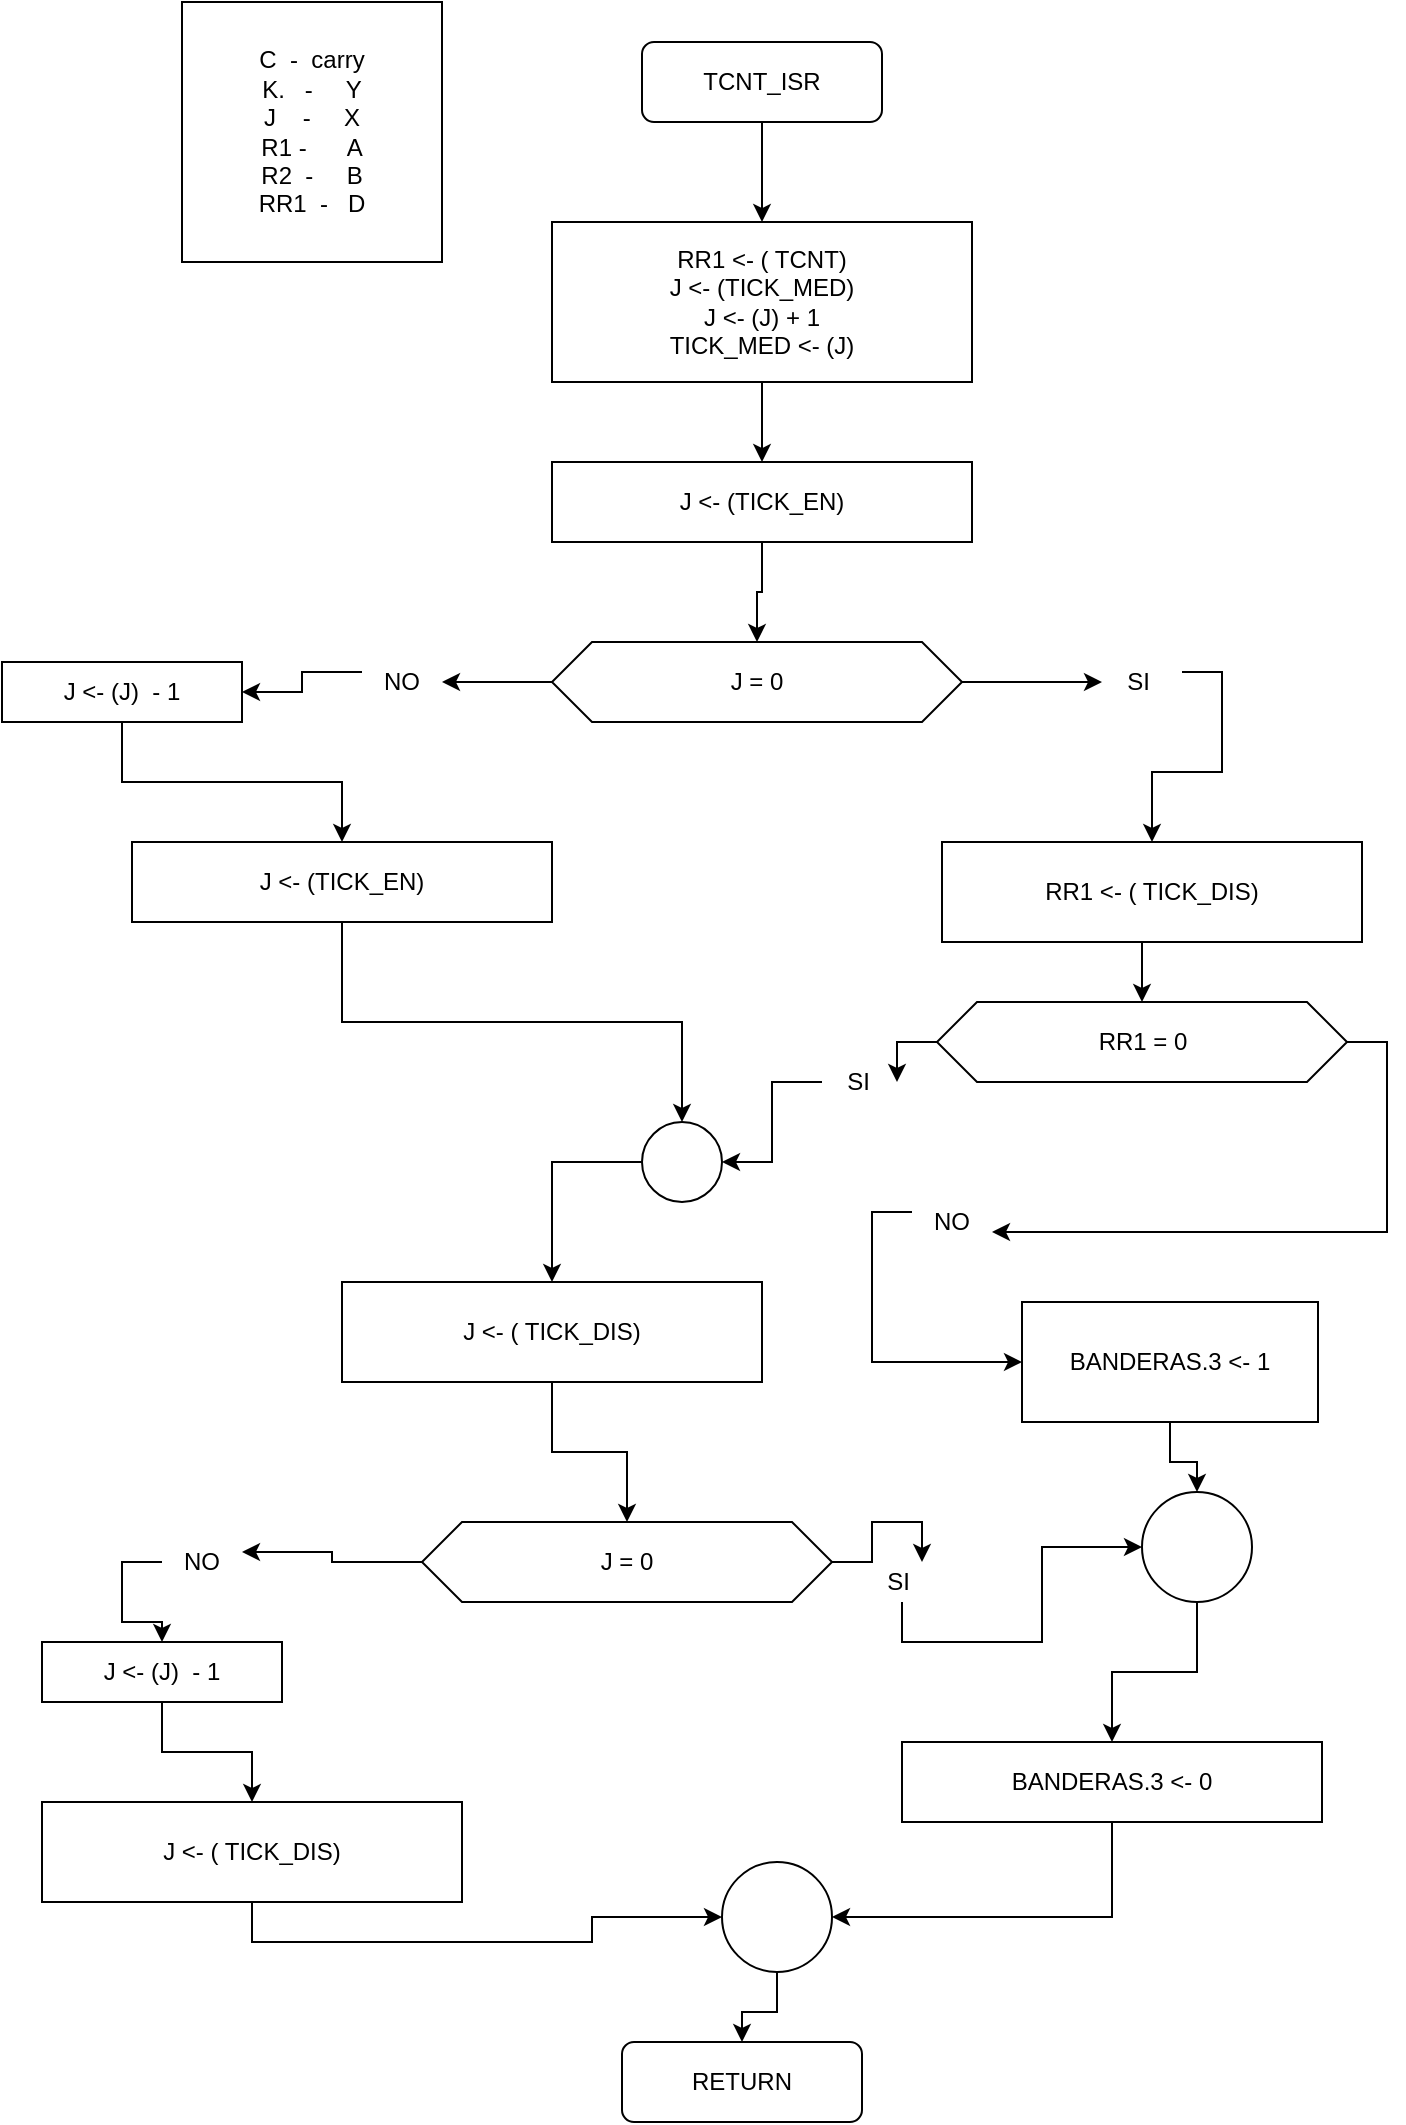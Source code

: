 <mxfile version="14.4.3" type="device"><diagram id="_kHaasV1cIDMXfcsqagU" name="Page-1"><mxGraphModel dx="685" dy="785" grid="1" gridSize="10" guides="1" tooltips="1" connect="1" arrows="1" fold="1" page="1" pageScale="1" pageWidth="850" pageHeight="1100" math="0" shadow="0"><root><mxCell id="0"/><mxCell id="1" parent="0"/><mxCell id="TFeJ27nNeXVMJ2tWMl8k-5" style="edgeStyle=orthogonalEdgeStyle;rounded=0;orthogonalLoop=1;jettySize=auto;html=1;exitX=0.5;exitY=1;exitDx=0;exitDy=0;" parent="1" source="TFeJ27nNeXVMJ2tWMl8k-1" target="TFeJ27nNeXVMJ2tWMl8k-4" edge="1"><mxGeometry relative="1" as="geometry"/></mxCell><mxCell id="TFeJ27nNeXVMJ2tWMl8k-1" value="TCNT_ISR" style="rounded=1;whiteSpace=wrap;html=1;" parent="1" vertex="1"><mxGeometry x="380" y="60" width="120" height="40" as="geometry"/></mxCell><mxCell id="TFeJ27nNeXVMJ2tWMl8k-3" value="C &amp;nbsp;- &amp;nbsp;carry&lt;br&gt;K. &amp;nbsp; - &amp;nbsp; &amp;nbsp; Y&lt;br&gt;J &amp;nbsp; &amp;nbsp;- &amp;nbsp; &amp;nbsp; X&lt;br&gt;R1 - &amp;nbsp; &amp;nbsp; &amp;nbsp;A&lt;br&gt;R2 &amp;nbsp;- &amp;nbsp; &amp;nbsp; B&lt;br&gt;RR1 &amp;nbsp;- &amp;nbsp; D" style="whiteSpace=wrap;html=1;aspect=fixed;" parent="1" vertex="1"><mxGeometry x="150" y="40" width="130" height="130" as="geometry"/></mxCell><mxCell id="TFeJ27nNeXVMJ2tWMl8k-7" style="edgeStyle=orthogonalEdgeStyle;rounded=0;orthogonalLoop=1;jettySize=auto;html=1;exitX=0.5;exitY=1;exitDx=0;exitDy=0;" parent="1" source="TFeJ27nNeXVMJ2tWMl8k-4" target="TFeJ27nNeXVMJ2tWMl8k-6" edge="1"><mxGeometry relative="1" as="geometry"/></mxCell><mxCell id="TFeJ27nNeXVMJ2tWMl8k-4" value="RR1 &amp;lt;- ( TCNT)&lt;br&gt;J &amp;lt;- (TICK_MED)&lt;br&gt;J &amp;lt;- (J) + 1&lt;br&gt;TICK_MED &amp;lt;- (J)" style="rounded=0;whiteSpace=wrap;html=1;" parent="1" vertex="1"><mxGeometry x="335" y="150" width="210" height="80" as="geometry"/></mxCell><mxCell id="TFeJ27nNeXVMJ2tWMl8k-10" style="edgeStyle=orthogonalEdgeStyle;rounded=0;orthogonalLoop=1;jettySize=auto;html=1;exitX=0.5;exitY=1;exitDx=0;exitDy=0;entryX=0.5;entryY=0;entryDx=0;entryDy=0;" parent="1" source="TFeJ27nNeXVMJ2tWMl8k-6" target="TFeJ27nNeXVMJ2tWMl8k-8" edge="1"><mxGeometry relative="1" as="geometry"/></mxCell><mxCell id="TFeJ27nNeXVMJ2tWMl8k-6" value="J &amp;lt;- (TICK_EN)&lt;br&gt;" style="rounded=0;whiteSpace=wrap;html=1;" parent="1" vertex="1"><mxGeometry x="335" y="270" width="210" height="40" as="geometry"/></mxCell><mxCell id="TFeJ27nNeXVMJ2tWMl8k-15" style="edgeStyle=orthogonalEdgeStyle;rounded=0;orthogonalLoop=1;jettySize=auto;html=1;exitX=1;exitY=0.5;exitDx=0;exitDy=0;entryX=0;entryY=0.5;entryDx=0;entryDy=0;" parent="1" source="TFeJ27nNeXVMJ2tWMl8k-8" target="TFeJ27nNeXVMJ2tWMl8k-12" edge="1"><mxGeometry relative="1" as="geometry"/></mxCell><mxCell id="TFeJ27nNeXVMJ2tWMl8k-16" style="edgeStyle=orthogonalEdgeStyle;rounded=0;orthogonalLoop=1;jettySize=auto;html=1;exitX=0;exitY=0.5;exitDx=0;exitDy=0;" parent="1" source="TFeJ27nNeXVMJ2tWMl8k-8" target="TFeJ27nNeXVMJ2tWMl8k-11" edge="1"><mxGeometry relative="1" as="geometry"/></mxCell><mxCell id="TFeJ27nNeXVMJ2tWMl8k-8" value="J = 0" style="shape=hexagon;perimeter=hexagonPerimeter2;whiteSpace=wrap;html=1;fixedSize=1;" parent="1" vertex="1"><mxGeometry x="335" y="360" width="205" height="40" as="geometry"/></mxCell><mxCell id="TFeJ27nNeXVMJ2tWMl8k-36" style="edgeStyle=orthogonalEdgeStyle;rounded=0;orthogonalLoop=1;jettySize=auto;html=1;exitX=0;exitY=0.25;exitDx=0;exitDy=0;" parent="1" source="TFeJ27nNeXVMJ2tWMl8k-11" target="TFeJ27nNeXVMJ2tWMl8k-35" edge="1"><mxGeometry relative="1" as="geometry"/></mxCell><mxCell id="TFeJ27nNeXVMJ2tWMl8k-11" value="NO" style="text;html=1;strokeColor=none;fillColor=none;align=center;verticalAlign=middle;whiteSpace=wrap;rounded=0;" parent="1" vertex="1"><mxGeometry x="240" y="370" width="40" height="20" as="geometry"/></mxCell><mxCell id="TFeJ27nNeXVMJ2tWMl8k-18" style="edgeStyle=orthogonalEdgeStyle;rounded=0;orthogonalLoop=1;jettySize=auto;html=1;exitX=1;exitY=0.25;exitDx=0;exitDy=0;" parent="1" source="TFeJ27nNeXVMJ2tWMl8k-12" target="TFeJ27nNeXVMJ2tWMl8k-17" edge="1"><mxGeometry relative="1" as="geometry"/></mxCell><mxCell id="TFeJ27nNeXVMJ2tWMl8k-12" value="SI&amp;nbsp;" style="text;html=1;strokeColor=none;fillColor=none;align=center;verticalAlign=middle;whiteSpace=wrap;rounded=0;" parent="1" vertex="1"><mxGeometry x="610" y="370" width="40" height="20" as="geometry"/></mxCell><mxCell id="TFeJ27nNeXVMJ2tWMl8k-20" style="edgeStyle=orthogonalEdgeStyle;rounded=0;orthogonalLoop=1;jettySize=auto;html=1;exitX=0.5;exitY=1;exitDx=0;exitDy=0;entryX=0.5;entryY=0;entryDx=0;entryDy=0;" parent="1" source="TFeJ27nNeXVMJ2tWMl8k-17" target="TFeJ27nNeXVMJ2tWMl8k-19" edge="1"><mxGeometry relative="1" as="geometry"/></mxCell><mxCell id="TFeJ27nNeXVMJ2tWMl8k-17" value="RR1 &amp;lt;- ( TICK_DIS)&lt;br&gt;" style="rounded=0;whiteSpace=wrap;html=1;" parent="1" vertex="1"><mxGeometry x="530" y="460" width="210" height="50" as="geometry"/></mxCell><mxCell id="TFeJ27nNeXVMJ2tWMl8k-52" style="edgeStyle=orthogonalEdgeStyle;rounded=0;orthogonalLoop=1;jettySize=auto;html=1;exitX=0;exitY=0.5;exitDx=0;exitDy=0;" parent="1" source="TFeJ27nNeXVMJ2tWMl8k-19" target="TFeJ27nNeXVMJ2tWMl8k-51" edge="1"><mxGeometry relative="1" as="geometry"/></mxCell><mxCell id="TFeJ27nNeXVMJ2tWMl8k-54" style="edgeStyle=orthogonalEdgeStyle;rounded=0;orthogonalLoop=1;jettySize=auto;html=1;exitX=1;exitY=0.5;exitDx=0;exitDy=0;entryX=1;entryY=0.75;entryDx=0;entryDy=0;" parent="1" source="TFeJ27nNeXVMJ2tWMl8k-19" target="TFeJ27nNeXVMJ2tWMl8k-21" edge="1"><mxGeometry relative="1" as="geometry"/></mxCell><mxCell id="TFeJ27nNeXVMJ2tWMl8k-19" value="RR1 = 0" style="shape=hexagon;perimeter=hexagonPerimeter2;whiteSpace=wrap;html=1;fixedSize=1;" parent="1" vertex="1"><mxGeometry x="527.5" y="540" width="205" height="40" as="geometry"/></mxCell><mxCell id="-4H0vMxFCqnq8SImtsWm-2" style="edgeStyle=orthogonalEdgeStyle;rounded=0;orthogonalLoop=1;jettySize=auto;html=1;exitX=0;exitY=0.25;exitDx=0;exitDy=0;entryX=0;entryY=0.5;entryDx=0;entryDy=0;" edge="1" parent="1" source="TFeJ27nNeXVMJ2tWMl8k-21" target="-4H0vMxFCqnq8SImtsWm-1"><mxGeometry relative="1" as="geometry"/></mxCell><mxCell id="TFeJ27nNeXVMJ2tWMl8k-21" value="NO" style="text;html=1;strokeColor=none;fillColor=none;align=center;verticalAlign=middle;whiteSpace=wrap;rounded=0;" parent="1" vertex="1"><mxGeometry x="515" y="640" width="40" height="20" as="geometry"/></mxCell><mxCell id="TFeJ27nNeXVMJ2tWMl8k-28" style="edgeStyle=orthogonalEdgeStyle;rounded=0;orthogonalLoop=1;jettySize=auto;html=1;exitX=0.5;exitY=1;exitDx=0;exitDy=0;" parent="1" source="TFeJ27nNeXVMJ2tWMl8k-25" target="TFeJ27nNeXVMJ2tWMl8k-27" edge="1"><mxGeometry relative="1" as="geometry"/></mxCell><mxCell id="TFeJ27nNeXVMJ2tWMl8k-25" value="J &amp;lt;- ( TICK_DIS)" style="rounded=0;whiteSpace=wrap;html=1;" parent="1" vertex="1"><mxGeometry x="230" y="680" width="210" height="50" as="geometry"/></mxCell><mxCell id="TFeJ27nNeXVMJ2tWMl8k-31" style="edgeStyle=orthogonalEdgeStyle;rounded=0;orthogonalLoop=1;jettySize=auto;html=1;exitX=1;exitY=0.5;exitDx=0;exitDy=0;entryX=0.75;entryY=0;entryDx=0;entryDy=0;" parent="1" source="TFeJ27nNeXVMJ2tWMl8k-27" target="TFeJ27nNeXVMJ2tWMl8k-30" edge="1"><mxGeometry relative="1" as="geometry"/></mxCell><mxCell id="TFeJ27nNeXVMJ2tWMl8k-32" style="edgeStyle=orthogonalEdgeStyle;rounded=0;orthogonalLoop=1;jettySize=auto;html=1;exitX=0;exitY=0.5;exitDx=0;exitDy=0;entryX=1;entryY=0.25;entryDx=0;entryDy=0;" parent="1" source="TFeJ27nNeXVMJ2tWMl8k-27" target="TFeJ27nNeXVMJ2tWMl8k-29" edge="1"><mxGeometry relative="1" as="geometry"/></mxCell><mxCell id="TFeJ27nNeXVMJ2tWMl8k-27" value="J = 0" style="shape=hexagon;perimeter=hexagonPerimeter2;whiteSpace=wrap;html=1;fixedSize=1;" parent="1" vertex="1"><mxGeometry x="270" y="800" width="205" height="40" as="geometry"/></mxCell><mxCell id="TFeJ27nNeXVMJ2tWMl8k-56" style="edgeStyle=orthogonalEdgeStyle;rounded=0;orthogonalLoop=1;jettySize=auto;html=1;exitX=0;exitY=0.5;exitDx=0;exitDy=0;" parent="1" source="TFeJ27nNeXVMJ2tWMl8k-29" target="TFeJ27nNeXVMJ2tWMl8k-55" edge="1"><mxGeometry relative="1" as="geometry"/></mxCell><mxCell id="TFeJ27nNeXVMJ2tWMl8k-29" value="NO" style="text;html=1;strokeColor=none;fillColor=none;align=center;verticalAlign=middle;whiteSpace=wrap;rounded=0;" parent="1" vertex="1"><mxGeometry x="140" y="810" width="40" height="20" as="geometry"/></mxCell><mxCell id="TFeJ27nNeXVMJ2tWMl8k-46" style="edgeStyle=orthogonalEdgeStyle;rounded=0;orthogonalLoop=1;jettySize=auto;html=1;exitX=0.5;exitY=1;exitDx=0;exitDy=0;entryX=0;entryY=0.5;entryDx=0;entryDy=0;" parent="1" source="TFeJ27nNeXVMJ2tWMl8k-30" target="TFeJ27nNeXVMJ2tWMl8k-45" edge="1"><mxGeometry relative="1" as="geometry"/></mxCell><mxCell id="TFeJ27nNeXVMJ2tWMl8k-30" value="SI&amp;nbsp;" style="text;html=1;strokeColor=none;fillColor=none;align=center;verticalAlign=middle;whiteSpace=wrap;rounded=0;" parent="1" vertex="1"><mxGeometry x="490" y="820" width="40" height="20" as="geometry"/></mxCell><mxCell id="TFeJ27nNeXVMJ2tWMl8k-60" style="edgeStyle=orthogonalEdgeStyle;rounded=0;orthogonalLoop=1;jettySize=auto;html=1;exitX=0.5;exitY=1;exitDx=0;exitDy=0;entryX=1;entryY=0.5;entryDx=0;entryDy=0;" parent="1" source="TFeJ27nNeXVMJ2tWMl8k-33" target="TFeJ27nNeXVMJ2tWMl8k-59" edge="1"><mxGeometry relative="1" as="geometry"/></mxCell><mxCell id="TFeJ27nNeXVMJ2tWMl8k-33" value="BANDERAS.3 &amp;lt;- 0" style="rounded=0;whiteSpace=wrap;html=1;" parent="1" vertex="1"><mxGeometry x="510" y="910" width="210" height="40" as="geometry"/></mxCell><mxCell id="TFeJ27nNeXVMJ2tWMl8k-38" style="edgeStyle=orthogonalEdgeStyle;rounded=0;orthogonalLoop=1;jettySize=auto;html=1;exitX=0.5;exitY=1;exitDx=0;exitDy=0;entryX=0.5;entryY=0;entryDx=0;entryDy=0;" parent="1" source="TFeJ27nNeXVMJ2tWMl8k-35" target="TFeJ27nNeXVMJ2tWMl8k-37" edge="1"><mxGeometry relative="1" as="geometry"/></mxCell><mxCell id="TFeJ27nNeXVMJ2tWMl8k-35" value="J &amp;lt;- (J) &amp;nbsp;- 1" style="rounded=0;whiteSpace=wrap;html=1;" parent="1" vertex="1"><mxGeometry x="60" y="370" width="120" height="30" as="geometry"/></mxCell><mxCell id="TFeJ27nNeXVMJ2tWMl8k-43" style="edgeStyle=orthogonalEdgeStyle;rounded=0;orthogonalLoop=1;jettySize=auto;html=1;exitX=0.5;exitY=1;exitDx=0;exitDy=0;" parent="1" source="TFeJ27nNeXVMJ2tWMl8k-37" target="TFeJ27nNeXVMJ2tWMl8k-39" edge="1"><mxGeometry relative="1" as="geometry"/></mxCell><mxCell id="TFeJ27nNeXVMJ2tWMl8k-37" value="J &amp;lt;- (TICK_EN)&lt;br&gt;" style="rounded=0;whiteSpace=wrap;html=1;" parent="1" vertex="1"><mxGeometry x="125" y="460" width="210" height="40" as="geometry"/></mxCell><mxCell id="TFeJ27nNeXVMJ2tWMl8k-41" style="edgeStyle=orthogonalEdgeStyle;rounded=0;orthogonalLoop=1;jettySize=auto;html=1;exitX=0;exitY=0.5;exitDx=0;exitDy=0;" parent="1" source="TFeJ27nNeXVMJ2tWMl8k-39" target="TFeJ27nNeXVMJ2tWMl8k-25" edge="1"><mxGeometry relative="1" as="geometry"/></mxCell><mxCell id="TFeJ27nNeXVMJ2tWMl8k-39" value="" style="ellipse;whiteSpace=wrap;html=1;aspect=fixed;" parent="1" vertex="1"><mxGeometry x="380" y="600" width="40" height="40" as="geometry"/></mxCell><mxCell id="TFeJ27nNeXVMJ2tWMl8k-42" value="RETURN" style="rounded=1;whiteSpace=wrap;html=1;" parent="1" vertex="1"><mxGeometry x="370" y="1060" width="120" height="40" as="geometry"/></mxCell><mxCell id="TFeJ27nNeXVMJ2tWMl8k-47" style="edgeStyle=orthogonalEdgeStyle;rounded=0;orthogonalLoop=1;jettySize=auto;html=1;exitX=0.5;exitY=1;exitDx=0;exitDy=0;" parent="1" source="TFeJ27nNeXVMJ2tWMl8k-45" target="TFeJ27nNeXVMJ2tWMl8k-33" edge="1"><mxGeometry relative="1" as="geometry"/></mxCell><mxCell id="TFeJ27nNeXVMJ2tWMl8k-45" value="" style="ellipse;whiteSpace=wrap;html=1;aspect=fixed;" parent="1" vertex="1"><mxGeometry x="630" y="785" width="55" height="55" as="geometry"/></mxCell><mxCell id="TFeJ27nNeXVMJ2tWMl8k-53" style="edgeStyle=orthogonalEdgeStyle;rounded=0;orthogonalLoop=1;jettySize=auto;html=1;exitX=0;exitY=0.5;exitDx=0;exitDy=0;entryX=1;entryY=0.5;entryDx=0;entryDy=0;" parent="1" source="TFeJ27nNeXVMJ2tWMl8k-51" target="TFeJ27nNeXVMJ2tWMl8k-39" edge="1"><mxGeometry relative="1" as="geometry"/></mxCell><mxCell id="TFeJ27nNeXVMJ2tWMl8k-51" value="SI&amp;nbsp;" style="text;html=1;strokeColor=none;fillColor=none;align=center;verticalAlign=middle;whiteSpace=wrap;rounded=0;" parent="1" vertex="1"><mxGeometry x="470" y="570" width="40" height="20" as="geometry"/></mxCell><mxCell id="TFeJ27nNeXVMJ2tWMl8k-58" style="edgeStyle=orthogonalEdgeStyle;rounded=0;orthogonalLoop=1;jettySize=auto;html=1;exitX=0.5;exitY=1;exitDx=0;exitDy=0;entryX=0.5;entryY=0;entryDx=0;entryDy=0;" parent="1" source="TFeJ27nNeXVMJ2tWMl8k-55" target="TFeJ27nNeXVMJ2tWMl8k-57" edge="1"><mxGeometry relative="1" as="geometry"/></mxCell><mxCell id="TFeJ27nNeXVMJ2tWMl8k-55" value="J &amp;lt;- (J) &amp;nbsp;- 1" style="rounded=0;whiteSpace=wrap;html=1;" parent="1" vertex="1"><mxGeometry x="80" y="860" width="120" height="30" as="geometry"/></mxCell><mxCell id="TFeJ27nNeXVMJ2tWMl8k-61" style="edgeStyle=orthogonalEdgeStyle;rounded=0;orthogonalLoop=1;jettySize=auto;html=1;exitX=0.5;exitY=1;exitDx=0;exitDy=0;" parent="1" source="TFeJ27nNeXVMJ2tWMl8k-57" target="TFeJ27nNeXVMJ2tWMl8k-59" edge="1"><mxGeometry relative="1" as="geometry"/></mxCell><mxCell id="TFeJ27nNeXVMJ2tWMl8k-57" value="J &amp;lt;- ( TICK_DIS)" style="rounded=0;whiteSpace=wrap;html=1;" parent="1" vertex="1"><mxGeometry x="80" y="940" width="210" height="50" as="geometry"/></mxCell><mxCell id="TFeJ27nNeXVMJ2tWMl8k-62" style="edgeStyle=orthogonalEdgeStyle;rounded=0;orthogonalLoop=1;jettySize=auto;html=1;exitX=0.5;exitY=1;exitDx=0;exitDy=0;" parent="1" source="TFeJ27nNeXVMJ2tWMl8k-59" target="TFeJ27nNeXVMJ2tWMl8k-42" edge="1"><mxGeometry relative="1" as="geometry"/></mxCell><mxCell id="TFeJ27nNeXVMJ2tWMl8k-59" value="" style="ellipse;whiteSpace=wrap;html=1;aspect=fixed;" parent="1" vertex="1"><mxGeometry x="420" y="970" width="55" height="55" as="geometry"/></mxCell><mxCell id="-4H0vMxFCqnq8SImtsWm-3" style="edgeStyle=orthogonalEdgeStyle;rounded=0;orthogonalLoop=1;jettySize=auto;html=1;exitX=0.5;exitY=1;exitDx=0;exitDy=0;" edge="1" parent="1" source="-4H0vMxFCqnq8SImtsWm-1" target="TFeJ27nNeXVMJ2tWMl8k-45"><mxGeometry relative="1" as="geometry"/></mxCell><mxCell id="-4H0vMxFCqnq8SImtsWm-1" value="&lt;span&gt;BANDERAS.3 &amp;lt;- 1&lt;/span&gt;" style="rounded=0;whiteSpace=wrap;html=1;" vertex="1" parent="1"><mxGeometry x="570" y="690" width="148" height="60" as="geometry"/></mxCell></root></mxGraphModel></diagram></mxfile>